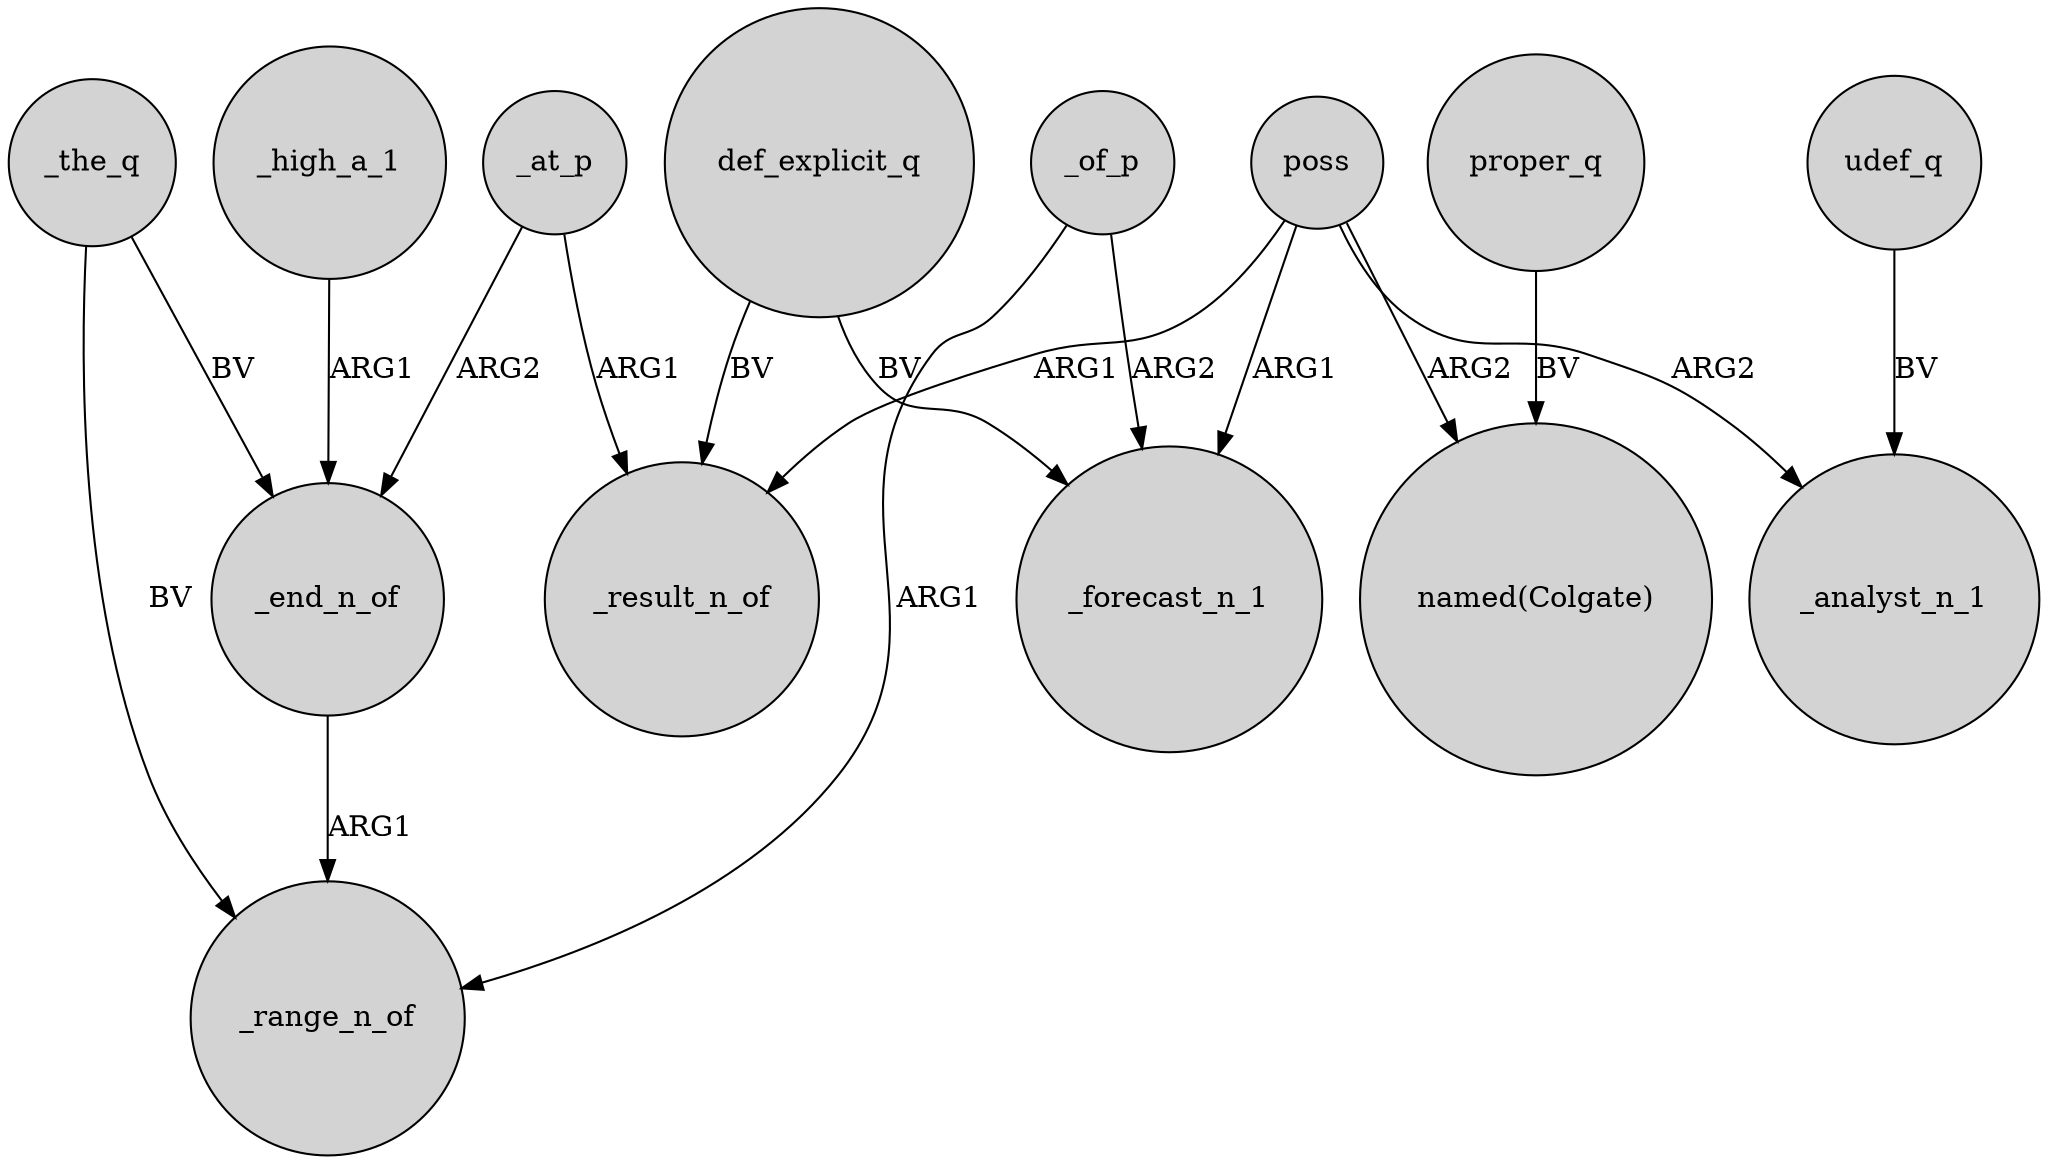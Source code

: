 digraph {
	node [shape=circle style=filled]
	_at_p -> _result_n_of [label=ARG1]
	def_explicit_q -> _result_n_of [label=BV]
	def_explicit_q -> _forecast_n_1 [label=BV]
	proper_q -> "named(Colgate)" [label=BV]
	_of_p -> _range_n_of [label=ARG1]
	_of_p -> _forecast_n_1 [label=ARG2]
	poss -> _forecast_n_1 [label=ARG1]
	_end_n_of -> _range_n_of [label=ARG1]
	_high_a_1 -> _end_n_of [label=ARG1]
	poss -> "named(Colgate)" [label=ARG2]
	_the_q -> _range_n_of [label=BV]
	poss -> _analyst_n_1 [label=ARG2]
	_the_q -> _end_n_of [label=BV]
	udef_q -> _analyst_n_1 [label=BV]
	_at_p -> _end_n_of [label=ARG2]
	poss -> _result_n_of [label=ARG1]
}
